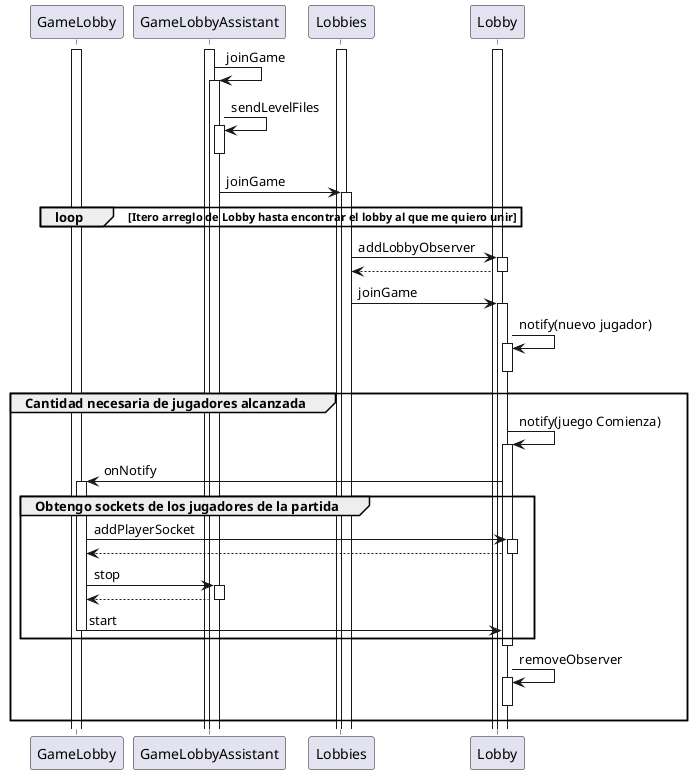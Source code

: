 @startuml

activate GameLobby
activate GameLobbyAssistant
activate Lobbies
activate Lobby

GameLobbyAssistant -> GameLobbyAssistant: joinGame
activate GameLobbyAssistant

GameLobbyAssistant -> GameLobbyAssistant: sendLevelFiles
activate GameLobbyAssistant
deactivate GameLobbyAssistant

GameLobbyAssistant -> Lobbies: joinGame
activate Lobbies

loop Itero arreglo de Lobby hasta encontrar el lobby al que me quiero unir
end

Lobbies -> Lobby: addLobbyObserver
activate Lobby
Lobby --> Lobbies
deactivate Lobby


Lobbies -> Lobby: joinGame
activate Lobby
Lobby -> Lobby: notify(nuevo jugador)
activate Lobby
deactivate Lobby
group Cantidad necesaria de jugadores alcanzada
    Lobby -> Lobby: notify(juego Comienza)
    activate Lobby
    Lobby -> GameLobby: onNotify
    activate GameLobby
    group Obtengo sockets de los jugadores de la partida
        GameLobby -> Lobby: addPlayerSocket
        activate Lobby
        Lobby --> GameLobby
        deactivate Lobby
        GameLobby -> GameLobbyAssistant: stop
        activate GameLobbyAssistant
        GameLobbyAssistant --> GameLobby
        deactivate GameLobbyAssistant
        GameLobby -> Lobby: start
        deactivate GameLobby
    end
    deactivate Lobby
    Lobby -> Lobby: removeObserver
    activate Lobby
    deactivate Lobby
end

@enduml
